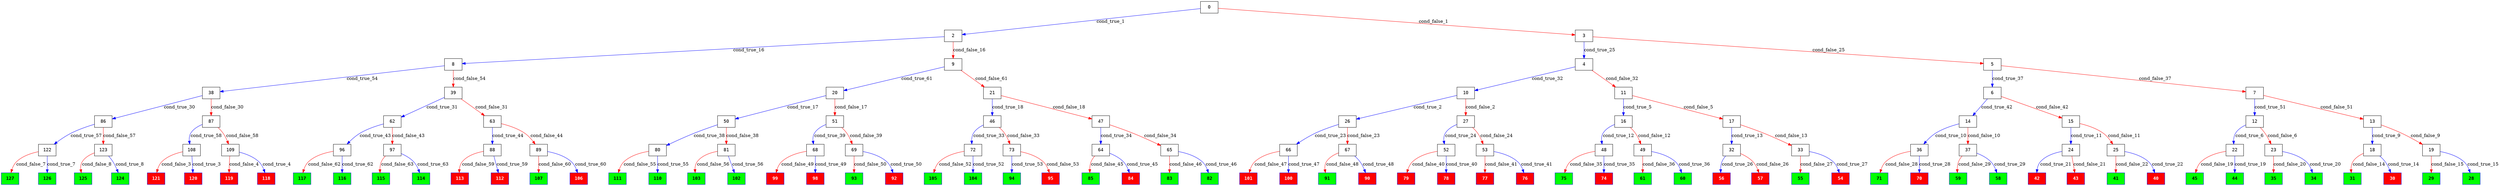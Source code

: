 digraph ExecutionTree {
	node [color=black fontname=Courier height=.5 shape=record]
	94 [color=blue, fillcolor=green, style=filled, fontcolor=black, fontname="Courier-Bold"]
	93 [color=blue, fillcolor=green, style=filled, fontcolor=black, fontname="Courier-Bold"]
	91 [color=blue, fillcolor=green, style=filled, fontcolor=black, fontname="Courier-Bold"]
	85 [color=blue, fillcolor=green, style=filled, fontcolor=black, fontname="Courier-Bold"]
	83 [color=blue, fillcolor=green, style=filled, fontcolor=black, fontname="Courier-Bold"]
	82 [color=blue, fillcolor=green, style=filled, fontcolor=black, fontname="Courier-Bold"]
	75 [color=blue, fillcolor=green, style=filled, fontcolor=black, fontname="Courier-Bold"]
	71 [color=blue, fillcolor=green, style=filled, fontcolor=black, fontname="Courier-Bold"]
	61 [color=blue, fillcolor=green, style=filled, fontcolor=black, fontname="Courier-Bold"]
	60 [color=blue, fillcolor=green, style=filled, fontcolor=black, fontname="Courier-Bold"]
	59 [color=blue, fillcolor=green, style=filled, fontcolor=black, fontname="Courier-Bold"]
	58 [color=blue, fillcolor=green, style=filled, fontcolor=black, fontname="Courier-Bold"]
	55 [color=blue, fillcolor=green, style=filled, fontcolor=black, fontname="Courier-Bold"]
	45 [color=blue, fillcolor=green, style=filled, fontcolor=black, fontname="Courier-Bold"]
	44 [color=blue, fillcolor=green, style=filled, fontcolor=black, fontname="Courier-Bold"]
	41 [color=blue, fillcolor=green, style=filled, fontcolor=black, fontname="Courier-Bold"]
	35 [color=blue, fillcolor=green, style=filled, fontcolor=black, fontname="Courier-Bold"]
	34 [color=blue, fillcolor=green, style=filled, fontcolor=black, fontname="Courier-Bold"]
	31 [color=blue, fillcolor=green, style=filled, fontcolor=black, fontname="Courier-Bold"]
	29 [color=blue, fillcolor=green, style=filled, fontcolor=black, fontname="Courier-Bold"]
	28 [color=blue, fillcolor=green, style=filled, fontcolor=black, fontname="Courier-Bold"]
	127 [color=blue, fillcolor=green, style=filled, fontcolor=black, fontname="Courier-Bold"]
	126 [color=blue, fillcolor=green, style=filled, fontcolor=black, fontname="Courier-Bold"]
	125 [color=blue, fillcolor=green, style=filled, fontcolor=black, fontname="Courier-Bold"]
	124 [color=blue, fillcolor=green, style=filled, fontcolor=black, fontname="Courier-Bold"]
	117 [color=blue, fillcolor=green, style=filled, fontcolor=black, fontname="Courier-Bold"]
	116 [color=blue, fillcolor=green, style=filled, fontcolor=black, fontname="Courier-Bold"]
	115 [color=blue, fillcolor=green, style=filled, fontcolor=black, fontname="Courier-Bold"]
	114 [color=blue, fillcolor=green, style=filled, fontcolor=black, fontname="Courier-Bold"]
	111 [color=blue, fillcolor=green, style=filled, fontcolor=black, fontname="Courier-Bold"]
	110 [color=blue, fillcolor=green, style=filled, fontcolor=black, fontname="Courier-Bold"]
	107 [color=blue, fillcolor=green, style=filled, fontcolor=black, fontname="Courier-Bold"]
	105 [color=blue, fillcolor=green, style=filled, fontcolor=black, fontname="Courier-Bold"]
	104 [color=blue, fillcolor=green, style=filled, fontcolor=black, fontname="Courier-Bold"]
	103 [color=blue, fillcolor=green, style=filled, fontcolor=black, fontname="Courier-Bold"]
	102 [color=blue, fillcolor=green, style=filled, fontcolor=black, fontname="Courier-Bold"]
	56 [color=blue, fillcolor=red, style=filled, fontcolor=white, fontname="Courier-Bold"]
	42 [color=blue, fillcolor=red, style=filled, fontcolor=white, fontname="Courier-Bold"]
	30 [color=blue, fillcolor=red, style=filled, fontcolor=white, fontname="Courier-Bold"]
	121 [color=blue, fillcolor=red, style=filled, fontcolor=white, fontname="Courier-Bold"]
	119 [color=blue, fillcolor=red, style=filled, fontcolor=white, fontname="Courier-Bold"]
	74 [color=blue, fillcolor=red, style=filled, fontcolor=white, fontname="Courier-Bold"]
	113 [color=blue, fillcolor=red, style=filled, fontcolor=white, fontname="Courier-Bold"]
	118 [color=blue, fillcolor=red, style=filled, fontcolor=white, fontname="Courier-Bold"]
	101 [color=blue, fillcolor=red, style=filled, fontcolor=white, fontname="Courier-Bold"]
	99 [color=blue, fillcolor=red, style=filled, fontcolor=white, fontname="Courier-Bold"]
	95 [color=blue, fillcolor=red, style=filled, fontcolor=white, fontname="Courier-Bold"]
	106 [color=blue, fillcolor=red, style=filled, fontcolor=white, fontname="Courier-Bold"]
	120 [color=blue, fillcolor=red, style=filled, fontcolor=white, fontname="Courier-Bold"]
	79 [color=blue, fillcolor=red, style=filled, fontcolor=white, fontname="Courier-Bold"]
	77 [color=blue, fillcolor=red, style=filled, fontcolor=white, fontname="Courier-Bold"]
	92 [color=blue, fillcolor=red, style=filled, fontcolor=white, fontname="Courier-Bold"]
	90 [color=blue, fillcolor=red, style=filled, fontcolor=white, fontname="Courier-Bold"]
	112 [color=blue, fillcolor=red, style=filled, fontcolor=white, fontname="Courier-Bold"]
	70 [color=blue, fillcolor=red, style=filled, fontcolor=white, fontname="Courier-Bold"]
	57 [color=blue, fillcolor=red, style=filled, fontcolor=white, fontname="Courier-Bold"]
	76 [color=blue, fillcolor=red, style=filled, fontcolor=white, fontname="Courier-Bold"]
	98 [color=blue, fillcolor=red, style=filled, fontcolor=white, fontname="Courier-Bold"]
	84 [color=blue, fillcolor=red, style=filled, fontcolor=white, fontname="Courier-Bold"]
	43 [color=blue, fillcolor=red, style=filled, fontcolor=white, fontname="Courier-Bold"]
	100 [color=blue, fillcolor=red, style=filled, fontcolor=white, fontname="Courier-Bold"]
	54 [color=blue, fillcolor=red, style=filled, fontcolor=white, fontname="Courier-Bold"]
	78 [color=blue, fillcolor=red, style=filled, fontcolor=white, fontname="Courier-Bold"]
	40 [color=blue, fillcolor=red, style=filled, fontcolor=white, fontname="Courier-Bold"]
	0 -> 2 [label=cond_true_1 color=blue]
	0 -> 3 [label=cond_false_1 color=red]
	2 -> 8 [label=cond_true_16 color=blue]
	2 -> 9 [label=cond_false_16 color=red]
	3 -> 4 [label=cond_true_25 color=blue]
	3 -> 5 [label=cond_false_25 color=red]
	10 -> 26 [label=cond_true_2 color=blue]
	10 -> 27 [label=cond_false_2 color=red]
	26 -> 66 [label=cond_true_23 color=blue]
	26 -> 67 [label=cond_false_23 color=red]
	27 -> 52 [label=cond_true_24 color=blue]
	27 -> 53 [label=cond_false_24 color=red]
	108 -> 120 [label=cond_true_3 color=blue]
	108 -> 121 [label=cond_false_3 color=red]
	109 -> 118 [label=cond_true_4 color=blue]
	109 -> 119 [label=cond_false_4 color=red]
	11 -> 16 [label=cond_true_5 color=blue]
	11 -> 17 [label=cond_false_5 color=red]
	16 -> 48 [label=cond_true_12 color=blue]
	16 -> 49 [label=cond_false_12 color=red]
	17 -> 32 [label=cond_true_13 color=blue]
	17 -> 33 [label=cond_false_13 color=red]
	12 -> 22 [label=cond_true_6 color=blue]
	12 -> 23 [label=cond_false_6 color=red]
	22 -> 44 [label=cond_true_19 color=blue]
	22 -> 45 [label=cond_false_19 color=red]
	23 -> 34 [label=cond_true_20 color=blue]
	23 -> 35 [label=cond_false_20 color=red]
	122 -> 126 [label=cond_true_7 color=blue]
	122 -> 127 [label=cond_false_7 color=red]
	123 -> 124 [label=cond_true_8 color=blue]
	123 -> 125 [label=cond_false_8 color=red]
	13 -> 18 [label=cond_true_9 color=blue]
	13 -> 19 [label=cond_false_9 color=red]
	18 -> 30 [label=cond_true_14 color=blue]
	18 -> 31 [label=cond_false_14 color=red]
	19 -> 28 [label=cond_true_15 color=blue]
	19 -> 29 [label=cond_false_15 color=red]
	14 -> 36 [label=cond_true_10 color=blue]
	14 -> 37 [label=cond_false_10 color=red]
	36 -> 70 [label=cond_true_28 color=blue]
	36 -> 71 [label=cond_false_28 color=red]
	37 -> 58 [label=cond_true_29 color=blue]
	37 -> 59 [label=cond_false_29 color=red]
	15 -> 24 [label=cond_true_11 color=blue]
	15 -> 25 [label=cond_false_11 color=red]
	24 -> 42 [label=cond_true_21 color=blue]
	24 -> 43 [label=cond_false_21 color=red]
	25 -> 40 [label=cond_true_22 color=blue]
	25 -> 41 [label=cond_false_22 color=red]
	48 -> 74 [label=cond_true_35 color=blue]
	48 -> 75 [label=cond_false_35 color=red]
	49 -> 60 [label=cond_true_36 color=blue]
	49 -> 61 [label=cond_false_36 color=red]
	32 -> 56 [label=cond_true_26 color=blue]
	32 -> 57 [label=cond_false_26 color=red]
	33 -> 54 [label=cond_true_27 color=blue]
	33 -> 55 [label=cond_false_27 color=red]
	8 -> 38 [label=cond_true_54 color=blue]
	8 -> 39 [label=cond_false_54 color=red]
	9 -> 20 [label=cond_true_61 color=blue]
	9 -> 21 [label=cond_false_61 color=red]
	20 -> 50 [label=cond_true_17 color=blue]
	20 -> 51 [label=cond_false_17 color=red]
	50 -> 80 [label=cond_true_38 color=blue]
	50 -> 81 [label=cond_false_38 color=red]
	51 -> 68 [label=cond_true_39 color=blue]
	51 -> 69 [label=cond_false_39 color=red]
	21 -> 46 [label=cond_true_18 color=blue]
	21 -> 47 [label=cond_false_18 color=red]
	46 -> 72 [label=cond_true_33 color=blue]
	46 -> 73 [label=cond_false_33 color=red]
	47 -> 64 [label=cond_true_34 color=blue]
	47 -> 65 [label=cond_false_34 color=red]
	66 -> 100 [label=cond_true_47 color=blue]
	66 -> 101 [label=cond_false_47 color=red]
	67 -> 90 [label=cond_true_48 color=blue]
	67 -> 91 [label=cond_false_48 color=red]
	52 -> 78 [label=cond_true_40 color=blue]
	52 -> 79 [label=cond_false_40 color=red]
	53 -> 76 [label=cond_true_41 color=blue]
	53 -> 77 [label=cond_false_41 color=red]
	4 -> 10 [label=cond_true_32 color=blue]
	4 -> 11 [label=cond_false_32 color=red]
	5 -> 6 [label=cond_true_37 color=blue]
	5 -> 7 [label=cond_false_37 color=red]
	38 -> 86 [label=cond_true_30 color=blue]
	38 -> 87 [label=cond_false_30 color=red]
	86 -> 122 [label=cond_true_57 color=blue]
	86 -> 123 [label=cond_false_57 color=red]
	87 -> 108 [label=cond_true_58 color=blue]
	87 -> 109 [label=cond_false_58 color=red]
	39 -> 62 [label=cond_true_31 color=blue]
	39 -> 63 [label=cond_false_31 color=red]
	62 -> 96 [label=cond_true_43 color=blue]
	62 -> 97 [label=cond_false_43 color=red]
	63 -> 88 [label=cond_true_44 color=blue]
	63 -> 89 [label=cond_false_44 color=red]
	72 -> 104 [label=cond_true_52 color=blue]
	72 -> 105 [label=cond_false_52 color=red]
	73 -> 94 [label=cond_true_53 color=blue]
	73 -> 95 [label=cond_false_53 color=red]
	64 -> 84 [label=cond_true_45 color=blue]
	64 -> 85 [label=cond_false_45 color=red]
	65 -> 82 [label=cond_true_46 color=blue]
	65 -> 83 [label=cond_false_46 color=red]
	6 -> 14 [label=cond_true_42 color=blue]
	6 -> 15 [label=cond_false_42 color=red]
	7 -> 12 [label=cond_true_51 color=blue]
	7 -> 13 [label=cond_false_51 color=red]
	80 -> 110 [label=cond_true_55 color=blue]
	80 -> 111 [label=cond_false_55 color=red]
	81 -> 102 [label=cond_true_56 color=blue]
	81 -> 103 [label=cond_false_56 color=red]
	68 -> 98 [label=cond_true_49 color=blue]
	68 -> 99 [label=cond_false_49 color=red]
	69 -> 92 [label=cond_true_50 color=blue]
	69 -> 93 [label=cond_false_50 color=red]
	96 -> 116 [label=cond_true_62 color=blue]
	96 -> 117 [label=cond_false_62 color=red]
	97 -> 114 [label=cond_true_63 color=blue]
	97 -> 115 [label=cond_false_63 color=red]
	88 -> 112 [label=cond_true_59 color=blue]
	88 -> 113 [label=cond_false_59 color=red]
	89 -> 106 [label=cond_true_60 color=blue]
	89 -> 107 [label=cond_false_60 color=red]
}
